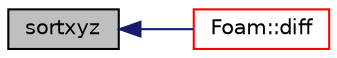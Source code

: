 digraph "sortxyz"
{
  bgcolor="transparent";
  edge [fontname="Helvetica",fontsize="10",labelfontname="Helvetica",labelfontsize="10"];
  node [fontname="Helvetica",fontsize="10",shape=record];
  rankdir="LR";
  Node484 [label="sortxyz",height=0.2,width=0.4,color="black", fillcolor="grey75", style="filled", fontcolor="black"];
  Node484 -> Node485 [dir="back",color="midnightblue",fontsize="10",style="solid",fontname="Helvetica"];
  Node485 [label="Foam::diff",height=0.2,width=0.4,color="red",URL="$a21851.html#a909dfcb43467b8b77f65e4bf9bc755f7",tooltip="Return a quantity of the difference between two triads. "];
}
